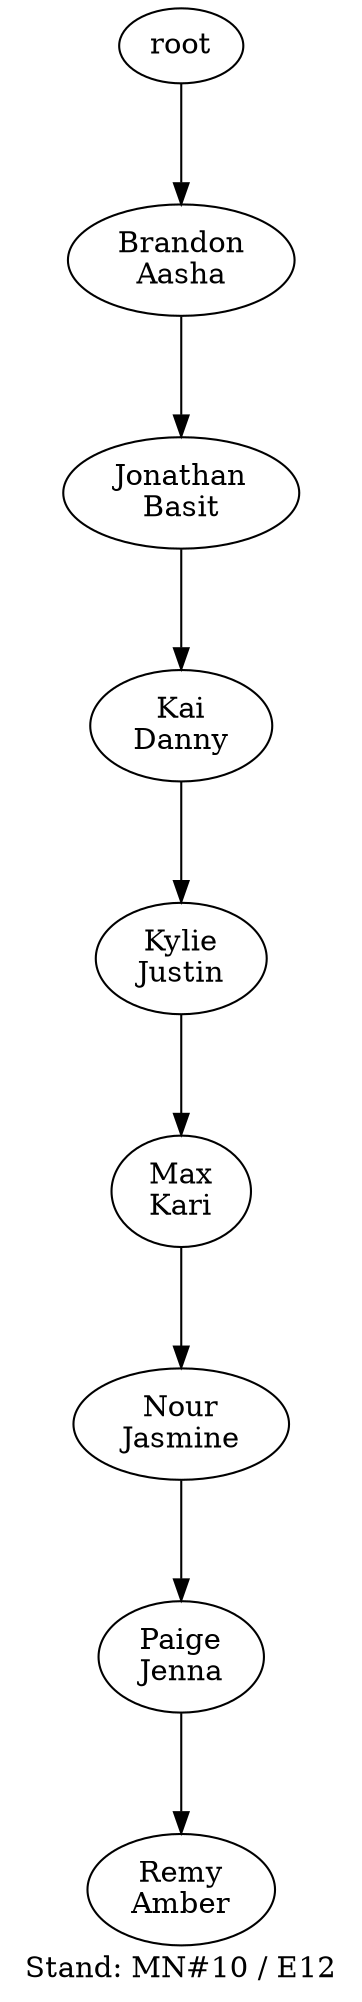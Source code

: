 digraph D { labelloc="b"; label="Stand: MN#10 / E12"; ranksep=0.8;
"root/0"[label="Brandon\nAasha"]
"root" -> "root/0";
"root/0/2"[label="Jonathan\nBasit"]
"root/0" -> "root/0/2";
"root/0/2/4"[label="Kai\nDanny"]
"root/0/2" -> "root/0/2/4";
"root/0/2/4/8"[label="Kylie\nJustin"]
"root/0/2/4" -> "root/0/2/4/8";
"root/0/2/4/8/10"[label="Max\nKari"]
"root/0/2/4/8" -> "root/0/2/4/8/10";
"root/0/2/4/8/10/5"[label="Nour\nJasmine"]
"root/0/2/4/8/10" -> "root/0/2/4/8/10/5";
"root/0/2/4/8/10/5/6"[label="Paige\nJenna"]
"root/0/2/4/8/10/5" -> "root/0/2/4/8/10/5/6";
"root/0/2/4/8/10/5/6/1"[label="Remy\nAmber"]
"root/0/2/4/8/10/5/6" -> "root/0/2/4/8/10/5/6/1";
}
